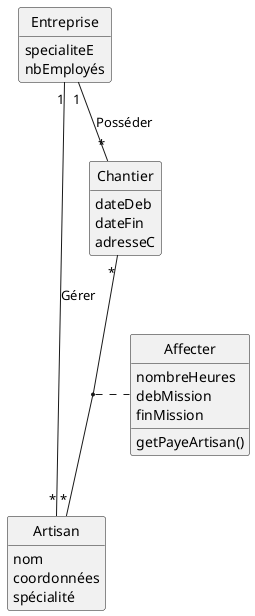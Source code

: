 @startuml dc

skinparam classAttributeIconSize 0

hide circle
hide empty methods

Entreprise "1" -- "*" Artisan : Gérer
Entreprise "1" -- "*" Chantier : Posséder
Chantier "*" -- "*" Artisan 
(Artisan, Chantier) .. Affecter

Class Entreprise {
    specialiteE
    nbEmployés
}

Class Chantier {
    dateDeb
    dateFin
    adresseC
}

Class Artisan {
    nom
    coordonnées
    spécialité
}

Class Affecter {
    nombreHeures
    debMission
    finMission
    getPayeArtisan()
}

@enduml